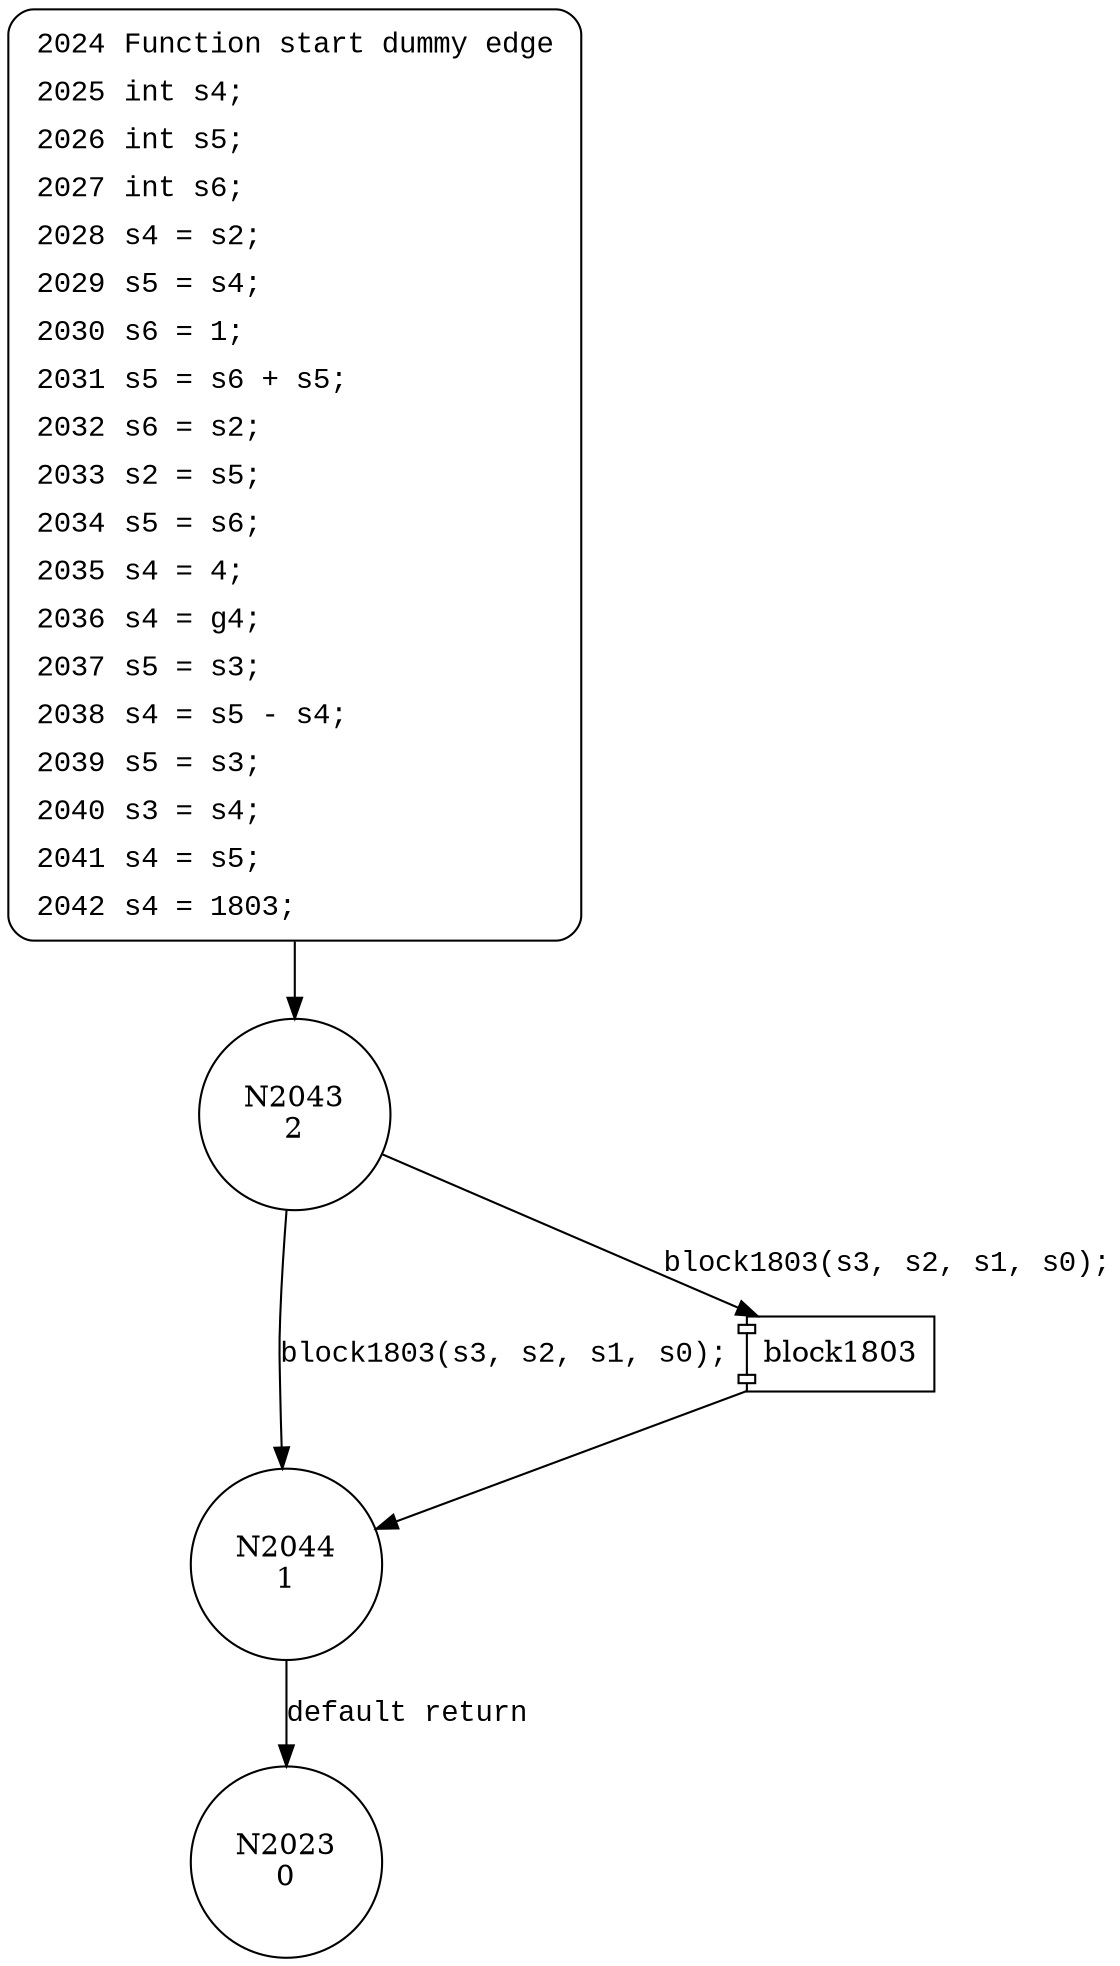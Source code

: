 digraph block1815 {
2043 [shape="circle" label="N2043\n2"]
2044 [shape="circle" label="N2044\n1"]
2023 [shape="circle" label="N2023\n0"]
2024 [style="filled,bold" penwidth="1" fillcolor="white" fontname="Courier New" shape="Mrecord" label=<<table border="0" cellborder="0" cellpadding="3" bgcolor="white"><tr><td align="right">2024</td><td align="left">Function start dummy edge</td></tr><tr><td align="right">2025</td><td align="left">int s4;</td></tr><tr><td align="right">2026</td><td align="left">int s5;</td></tr><tr><td align="right">2027</td><td align="left">int s6;</td></tr><tr><td align="right">2028</td><td align="left">s4 = s2;</td></tr><tr><td align="right">2029</td><td align="left">s5 = s4;</td></tr><tr><td align="right">2030</td><td align="left">s6 = 1;</td></tr><tr><td align="right">2031</td><td align="left">s5 = s6 + s5;</td></tr><tr><td align="right">2032</td><td align="left">s6 = s2;</td></tr><tr><td align="right">2033</td><td align="left">s2 = s5;</td></tr><tr><td align="right">2034</td><td align="left">s5 = s6;</td></tr><tr><td align="right">2035</td><td align="left">s4 = 4;</td></tr><tr><td align="right">2036</td><td align="left">s4 = g4;</td></tr><tr><td align="right">2037</td><td align="left">s5 = s3;</td></tr><tr><td align="right">2038</td><td align="left">s4 = s5 - s4;</td></tr><tr><td align="right">2039</td><td align="left">s5 = s3;</td></tr><tr><td align="right">2040</td><td align="left">s3 = s4;</td></tr><tr><td align="right">2041</td><td align="left">s4 = s5;</td></tr><tr><td align="right">2042</td><td align="left">s4 = 1803;</td></tr></table>>]
2024 -> 2043[label=""]
100276 [shape="component" label="block1803"]
2043 -> 100276 [label="block1803(s3, s2, s1, s0);" fontname="Courier New"]
100276 -> 2044 [label="" fontname="Courier New"]
2043 -> 2044 [label="block1803(s3, s2, s1, s0);" fontname="Courier New"]
2044 -> 2023 [label="default return" fontname="Courier New"]
}
